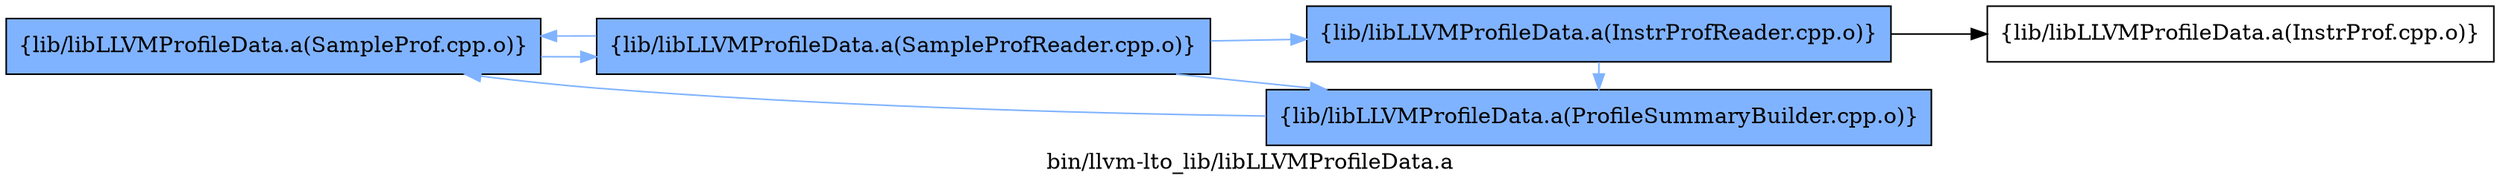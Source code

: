 digraph "bin/llvm-lto_lib/libLLVMProfileData.a" {
	label="bin/llvm-lto_lib/libLLVMProfileData.a";
	rankdir=LR;
	{ rank=same; Node0x557d850ba5e8;  }
	{ rank=same; Node0x557d850b9788;  }
	{ rank=same; Node0x557d850bba88; Node0x557d850ba908;  }

	Node0x557d850ba5e8 [shape=record,shape=box,group=1,style=filled,fillcolor="0.600000 0.5 1",label="{lib/libLLVMProfileData.a(SampleProf.cpp.o)}"];
	Node0x557d850ba5e8 -> Node0x557d850b9788[color="0.600000 0.5 1"];
	Node0x557d850b9788 [shape=record,shape=box,group=1,style=filled,fillcolor="0.600000 0.5 1",label="{lib/libLLVMProfileData.a(SampleProfReader.cpp.o)}"];
	Node0x557d850b9788 -> Node0x557d850bba88[color="0.600000 0.5 1"];
	Node0x557d850b9788 -> Node0x557d850ba908[color="0.600000 0.5 1"];
	Node0x557d850b9788 -> Node0x557d850ba5e8[color="0.600000 0.5 1"];
	Node0x557d850c1168 [shape=record,shape=box,group=0,label="{lib/libLLVMProfileData.a(InstrProf.cpp.o)}"];
	Node0x557d850bba88 [shape=record,shape=box,group=1,style=filled,fillcolor="0.600000 0.5 1",label="{lib/libLLVMProfileData.a(InstrProfReader.cpp.o)}"];
	Node0x557d850bba88 -> Node0x557d850c1168;
	Node0x557d850bba88 -> Node0x557d850ba908[color="0.600000 0.5 1"];
	Node0x557d850ba908 [shape=record,shape=box,group=1,style=filled,fillcolor="0.600000 0.5 1",label="{lib/libLLVMProfileData.a(ProfileSummaryBuilder.cpp.o)}"];
	Node0x557d850ba908 -> Node0x557d850ba5e8[color="0.600000 0.5 1"];
}
